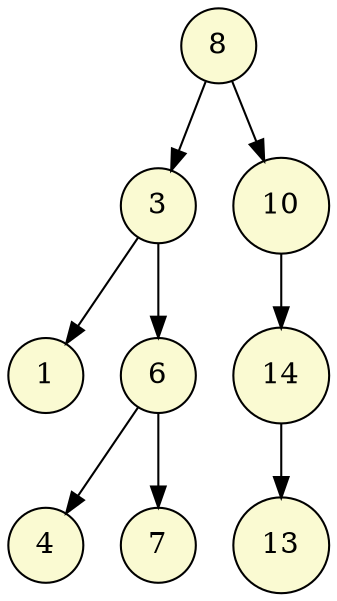digraph Tree {
  node [shape=circle, style=filled, fillcolor=lightgoldenrodyellow];
  Node_5601518016 [label="8"];
  Node_5601518016 -> Node_5601516800;
  Node_5601516800 [label="3"];
  Node_5601516800 -> Node_5601516528;
  Node_5601516528 [label="1"];
  Node_5601516800 -> Node_5601516560;
  Node_5601516560 [label="6"];
  Node_5601516560 -> Node_5601516928;
  Node_5601516928 [label="4"];
  Node_5601516560 -> Node_5601516960;
  Node_5601516960 [label="7"];
  Node_5601518016 -> Node_5601516832;
  Node_5601516832 [label="10"];
  Node_5601516832 -> Node_5601517504;
  Node_5601517504 [label="14"];
  Node_5601517504 -> Node_5601517536;
  Node_5601517536 [label="13"];
}